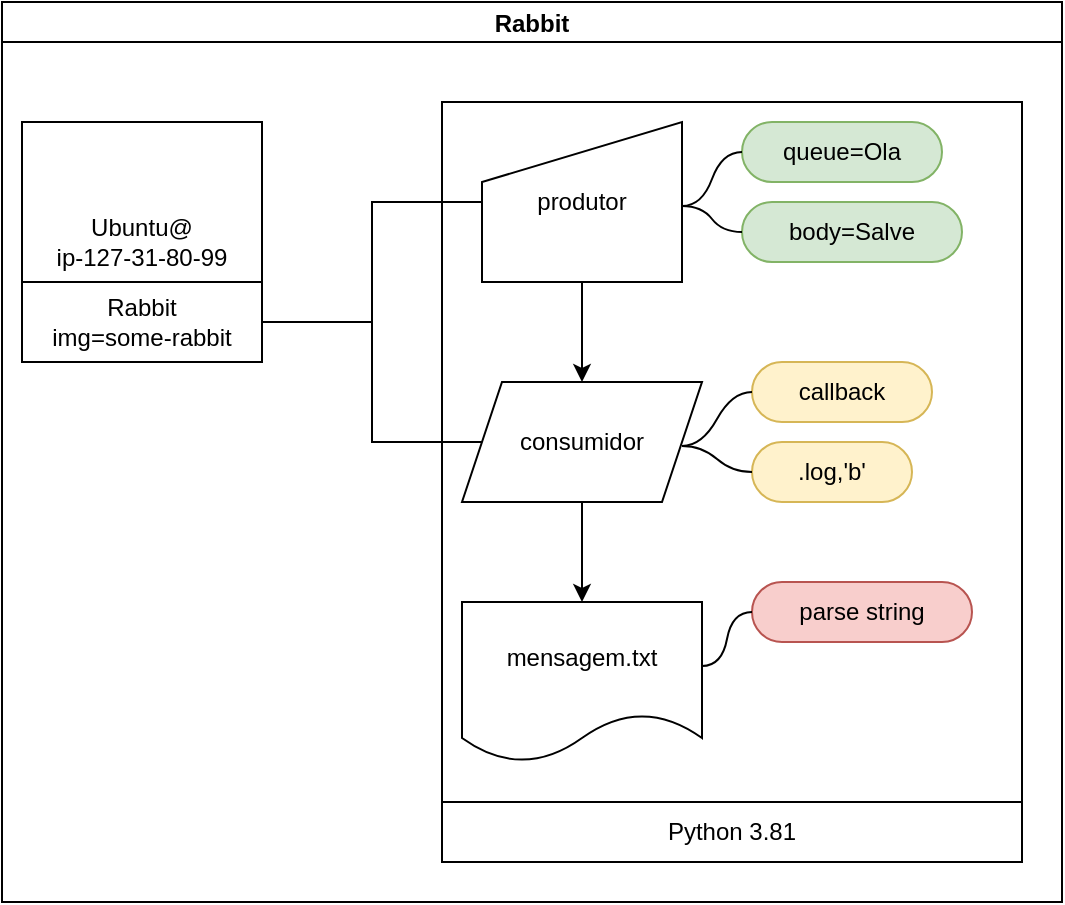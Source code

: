 <mxfile version="20.8.3" type="github"><diagram id="489_za3m4u9NDW1WgZTO" name="Página-1"><mxGraphModel dx="538" dy="481" grid="1" gridSize="10" guides="1" tooltips="1" connect="1" arrows="1" fold="1" page="1" pageScale="1" pageWidth="827" pageHeight="1169" math="0" shadow="0"><root><mxCell id="0"/><mxCell id="1" parent="0"/><mxCell id="nQUL7KP5DN63GjB7QM_c-2" value="Rabbit" style="swimlane;startSize=20;horizontal=1;containerType=tree;" vertex="1" parent="1"><mxGeometry x="20" y="20" width="530" height="450" as="geometry"/></mxCell><mxCell id="nQUL7KP5DN63GjB7QM_c-3" value="" style="edgeStyle=elbowEdgeStyle;elbow=vertical;sourcePerimeterSpacing=0;targetPerimeterSpacing=0;startArrow=none;endArrow=none;rounded=0;curved=0;" edge="1" parent="nQUL7KP5DN63GjB7QM_c-2" source="nQUL7KP5DN63GjB7QM_c-4" target="nQUL7KP5DN63GjB7QM_c-5"><mxGeometry relative="1" as="geometry"/></mxCell><mxCell id="nQUL7KP5DN63GjB7QM_c-4" value="&lt;div&gt;Ubuntu@&lt;/div&gt;ip-127-31-80-99" style="whiteSpace=wrap;html=1;treeFolding=1;treeMoving=1;newEdgeStyle={&quot;edgeStyle&quot;:&quot;elbowEdgeStyle&quot;,&quot;startArrow&quot;:&quot;none&quot;,&quot;endArrow&quot;:&quot;none&quot;};" vertex="1" parent="nQUL7KP5DN63GjB7QM_c-2"><mxGeometry x="10" y="60" width="120" height="120" as="geometry"/></mxCell><mxCell id="nQUL7KP5DN63GjB7QM_c-5" value="&lt;div&gt;Rabbit&lt;/div&gt;&lt;div&gt;img=some-rabbit&lt;br&gt;&lt;/div&gt;" style="whiteSpace=wrap;html=1;treeFolding=1;treeMoving=1;newEdgeStyle={&quot;edgeStyle&quot;:&quot;elbowEdgeStyle&quot;,&quot;startArrow&quot;:&quot;none&quot;,&quot;endArrow&quot;:&quot;none&quot;};" vertex="1" parent="nQUL7KP5DN63GjB7QM_c-2"><mxGeometry x="10" y="140" width="120" height="40" as="geometry"/></mxCell><mxCell id="nQUL7KP5DN63GjB7QM_c-6" value="Python 3.81" style="whiteSpace=wrap;html=1;treeFolding=1;treeMoving=1;newEdgeStyle={&quot;edgeStyle&quot;:&quot;elbowEdgeStyle&quot;,&quot;startArrow&quot;:&quot;none&quot;,&quot;endArrow&quot;:&quot;none&quot;};" vertex="1" parent="nQUL7KP5DN63GjB7QM_c-2"><mxGeometry x="220" y="400" width="290" height="30" as="geometry"/></mxCell><mxCell id="nQUL7KP5DN63GjB7QM_c-17" value="" style="whiteSpace=wrap;html=1;treeFolding=1;treeMoving=1;newEdgeStyle={&quot;edgeStyle&quot;:&quot;elbowEdgeStyle&quot;,&quot;startArrow&quot;:&quot;none&quot;,&quot;endArrow&quot;:&quot;none&quot;};" vertex="1" parent="nQUL7KP5DN63GjB7QM_c-2"><mxGeometry x="220" y="50" width="290" height="350" as="geometry"/></mxCell><mxCell id="nQUL7KP5DN63GjB7QM_c-25" style="edgeStyle=orthogonalEdgeStyle;rounded=0;orthogonalLoop=1;jettySize=auto;html=1;exitX=0.5;exitY=1;exitDx=0;exitDy=0;entryX=0.5;entryY=0;entryDx=0;entryDy=0;" edge="1" parent="nQUL7KP5DN63GjB7QM_c-2" source="nQUL7KP5DN63GjB7QM_c-18" target="nQUL7KP5DN63GjB7QM_c-23"><mxGeometry relative="1" as="geometry"/></mxCell><mxCell id="nQUL7KP5DN63GjB7QM_c-18" value="produtor" style="shape=manualInput;whiteSpace=wrap;html=1;" vertex="1" parent="nQUL7KP5DN63GjB7QM_c-2"><mxGeometry x="240" y="60" width="100" height="80" as="geometry"/></mxCell><mxCell id="nQUL7KP5DN63GjB7QM_c-19" value="queue=Ola" style="whiteSpace=wrap;html=1;rounded=1;arcSize=50;align=center;verticalAlign=middle;strokeWidth=1;autosize=1;spacing=4;treeFolding=1;treeMoving=1;newEdgeStyle={&quot;edgeStyle&quot;:&quot;entityRelationEdgeStyle&quot;,&quot;startArrow&quot;:&quot;none&quot;,&quot;endArrow&quot;:&quot;none&quot;,&quot;segment&quot;:10,&quot;curved&quot;:1,&quot;sourcePerimeterSpacing&quot;:0,&quot;targetPerimeterSpacing&quot;:0};fillColor=#d5e8d4;strokeColor=#82b366;" vertex="1" parent="nQUL7KP5DN63GjB7QM_c-2"><mxGeometry x="370" y="60" width="100" height="30" as="geometry"/></mxCell><mxCell id="nQUL7KP5DN63GjB7QM_c-20" value="" style="edgeStyle=entityRelationEdgeStyle;startArrow=none;endArrow=none;segment=10;curved=1;sourcePerimeterSpacing=0;targetPerimeterSpacing=0;rounded=0;" edge="1" target="nQUL7KP5DN63GjB7QM_c-19" parent="nQUL7KP5DN63GjB7QM_c-2"><mxGeometry relative="1" as="geometry"><mxPoint x="340" y="102" as="sourcePoint"/></mxGeometry></mxCell><mxCell id="nQUL7KP5DN63GjB7QM_c-21" value="body=Salve" style="whiteSpace=wrap;html=1;rounded=1;arcSize=50;align=center;verticalAlign=middle;strokeWidth=1;autosize=1;spacing=4;treeFolding=1;treeMoving=1;newEdgeStyle={&quot;edgeStyle&quot;:&quot;entityRelationEdgeStyle&quot;,&quot;startArrow&quot;:&quot;none&quot;,&quot;endArrow&quot;:&quot;none&quot;,&quot;segment&quot;:10,&quot;curved&quot;:1,&quot;sourcePerimeterSpacing&quot;:0,&quot;targetPerimeterSpacing&quot;:0};fillColor=#d5e8d4;strokeColor=#82b366;" vertex="1" parent="nQUL7KP5DN63GjB7QM_c-2"><mxGeometry x="370" y="100" width="110" height="30" as="geometry"/></mxCell><mxCell id="nQUL7KP5DN63GjB7QM_c-26" style="edgeStyle=orthogonalEdgeStyle;rounded=0;orthogonalLoop=1;jettySize=auto;html=1;exitX=0.5;exitY=1;exitDx=0;exitDy=0;entryX=0.5;entryY=0;entryDx=0;entryDy=0;" edge="1" parent="nQUL7KP5DN63GjB7QM_c-2" source="nQUL7KP5DN63GjB7QM_c-23" target="nQUL7KP5DN63GjB7QM_c-24"><mxGeometry relative="1" as="geometry"/></mxCell><mxCell id="nQUL7KP5DN63GjB7QM_c-23" value="consumidor" style="shape=parallelogram;perimeter=parallelogramPerimeter;whiteSpace=wrap;html=1;fixedSize=1;" vertex="1" parent="nQUL7KP5DN63GjB7QM_c-2"><mxGeometry x="230" y="190" width="120" height="60" as="geometry"/></mxCell><mxCell id="nQUL7KP5DN63GjB7QM_c-24" value="mensagem.txt" style="shape=document;whiteSpace=wrap;html=1;boundedLbl=1;" vertex="1" parent="nQUL7KP5DN63GjB7QM_c-2"><mxGeometry x="230" y="300" width="120" height="80" as="geometry"/></mxCell><mxCell id="nQUL7KP5DN63GjB7QM_c-27" value="callback" style="whiteSpace=wrap;html=1;rounded=1;arcSize=50;align=center;verticalAlign=middle;strokeWidth=1;autosize=1;spacing=4;treeFolding=1;treeMoving=1;newEdgeStyle={&quot;edgeStyle&quot;:&quot;entityRelationEdgeStyle&quot;,&quot;startArrow&quot;:&quot;none&quot;,&quot;endArrow&quot;:&quot;none&quot;,&quot;segment&quot;:10,&quot;curved&quot;:1,&quot;sourcePerimeterSpacing&quot;:0,&quot;targetPerimeterSpacing&quot;:0};fillColor=#fff2cc;strokeColor=#d6b656;" vertex="1" parent="nQUL7KP5DN63GjB7QM_c-2"><mxGeometry x="375" y="180" width="90" height="30" as="geometry"/></mxCell><mxCell id="nQUL7KP5DN63GjB7QM_c-28" value="" style="edgeStyle=entityRelationEdgeStyle;startArrow=none;endArrow=none;segment=10;curved=1;sourcePerimeterSpacing=0;targetPerimeterSpacing=0;rounded=0;" edge="1" target="nQUL7KP5DN63GjB7QM_c-27" parent="nQUL7KP5DN63GjB7QM_c-2"><mxGeometry relative="1" as="geometry"><mxPoint x="340" y="222" as="sourcePoint"/></mxGeometry></mxCell><mxCell id="nQUL7KP5DN63GjB7QM_c-29" value=".log,'b'" style="whiteSpace=wrap;html=1;rounded=1;arcSize=50;align=center;verticalAlign=middle;strokeWidth=1;autosize=1;spacing=4;treeFolding=1;treeMoving=1;newEdgeStyle={&quot;edgeStyle&quot;:&quot;entityRelationEdgeStyle&quot;,&quot;startArrow&quot;:&quot;none&quot;,&quot;endArrow&quot;:&quot;none&quot;,&quot;segment&quot;:10,&quot;curved&quot;:1,&quot;sourcePerimeterSpacing&quot;:0,&quot;targetPerimeterSpacing&quot;:0};fillColor=#fff2cc;strokeColor=#d6b656;" vertex="1" parent="nQUL7KP5DN63GjB7QM_c-2"><mxGeometry x="375" y="220" width="80" height="30" as="geometry"/></mxCell><mxCell id="nQUL7KP5DN63GjB7QM_c-31" value="parse string" style="whiteSpace=wrap;html=1;rounded=1;arcSize=50;align=center;verticalAlign=middle;strokeWidth=1;autosize=1;spacing=4;treeFolding=1;treeMoving=1;newEdgeStyle={&quot;edgeStyle&quot;:&quot;entityRelationEdgeStyle&quot;,&quot;startArrow&quot;:&quot;none&quot;,&quot;endArrow&quot;:&quot;none&quot;,&quot;segment&quot;:10,&quot;curved&quot;:1,&quot;sourcePerimeterSpacing&quot;:0,&quot;targetPerimeterSpacing&quot;:0};fillColor=#f8cecc;strokeColor=#b85450;" vertex="1" parent="nQUL7KP5DN63GjB7QM_c-2"><mxGeometry x="375" y="290" width="110" height="30" as="geometry"/></mxCell><mxCell id="nQUL7KP5DN63GjB7QM_c-32" value="" style="edgeStyle=entityRelationEdgeStyle;startArrow=none;endArrow=none;segment=10;curved=1;sourcePerimeterSpacing=0;targetPerimeterSpacing=0;rounded=0;" edge="1" target="nQUL7KP5DN63GjB7QM_c-31" parent="nQUL7KP5DN63GjB7QM_c-2"><mxGeometry relative="1" as="geometry"><mxPoint x="350" y="332" as="sourcePoint"/></mxGeometry></mxCell><mxCell id="nQUL7KP5DN63GjB7QM_c-33" style="edgeStyle=elbowEdgeStyle;rounded=0;orthogonalLoop=1;jettySize=auto;html=1;startArrow=none;endArrow=none;" edge="1" parent="nQUL7KP5DN63GjB7QM_c-2" source="nQUL7KP5DN63GjB7QM_c-5" target="nQUL7KP5DN63GjB7QM_c-18"><mxGeometry relative="1" as="geometry"/></mxCell><mxCell id="nQUL7KP5DN63GjB7QM_c-34" style="edgeStyle=elbowEdgeStyle;rounded=0;orthogonalLoop=1;jettySize=auto;html=1;startArrow=none;endArrow=none;exitX=1;exitY=0.5;exitDx=0;exitDy=0;entryX=0;entryY=0.5;entryDx=0;entryDy=0;" edge="1" parent="nQUL7KP5DN63GjB7QM_c-2" source="nQUL7KP5DN63GjB7QM_c-5" target="nQUL7KP5DN63GjB7QM_c-23"><mxGeometry relative="1" as="geometry"/></mxCell><mxCell id="nQUL7KP5DN63GjB7QM_c-22" value="" style="edgeStyle=entityRelationEdgeStyle;startArrow=none;endArrow=none;segment=10;curved=1;sourcePerimeterSpacing=0;targetPerimeterSpacing=0;rounded=0;" edge="1" parent="1" target="nQUL7KP5DN63GjB7QM_c-21"><mxGeometry relative="1" as="geometry"><mxPoint x="360" y="122" as="sourcePoint"/><mxPoint x="390" y="95" as="targetPoint"/></mxGeometry></mxCell><mxCell id="nQUL7KP5DN63GjB7QM_c-30" value="" style="edgeStyle=entityRelationEdgeStyle;startArrow=none;endArrow=none;segment=10;curved=1;sourcePerimeterSpacing=0;targetPerimeterSpacing=0;rounded=0;" edge="1" parent="1" target="nQUL7KP5DN63GjB7QM_c-29"><mxGeometry relative="1" as="geometry"><mxPoint x="360" y="242" as="sourcePoint"/><mxPoint x="400" y="215" as="targetPoint"/></mxGeometry></mxCell></root></mxGraphModel></diagram></mxfile>
